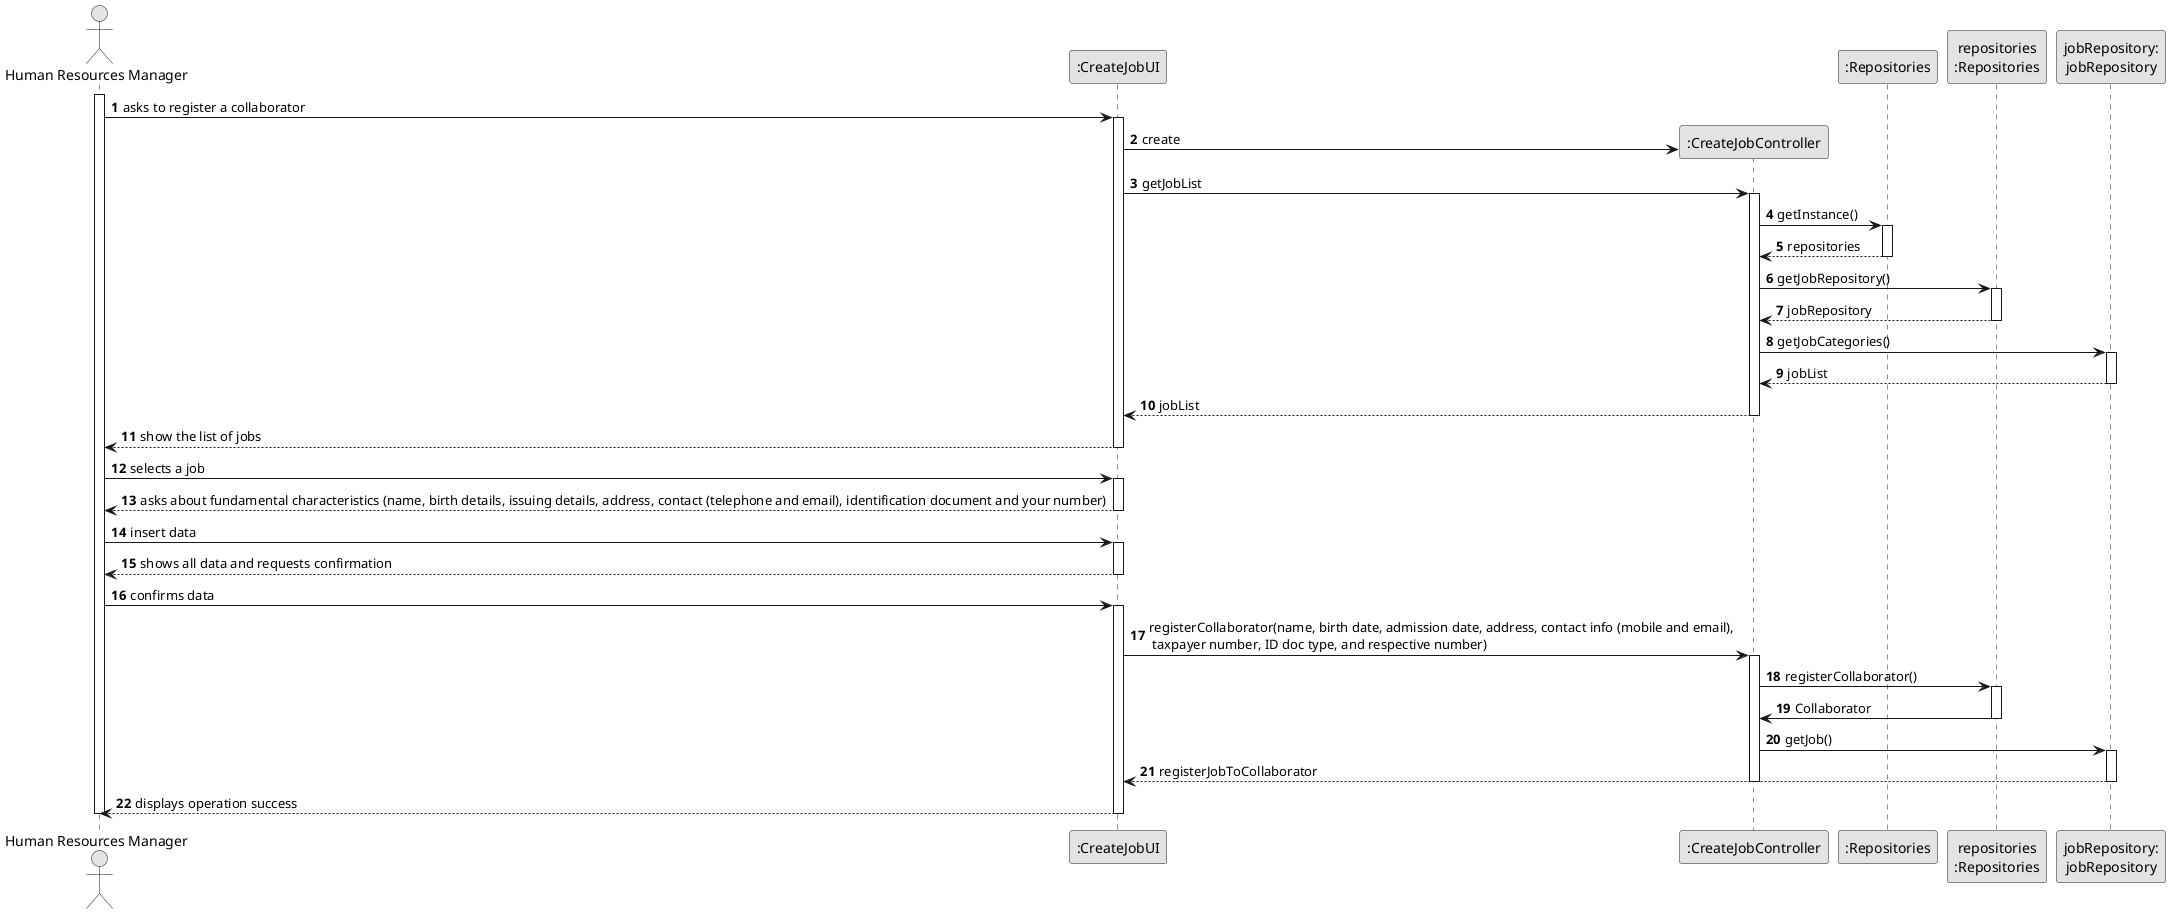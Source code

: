 @startuml
skinparam monochrome true
skinparam packageStyle rectangle
skinparam shadowing false

autonumber

'hide footbox
actor "Human Resources Manager" as ADM
participant ":CreateJobUI" as UI
participant ":CreateJobController" as CTRL
participant ":Repositories" as RepositorySingleton
participant "repositories\n:Repositories" as PLAT
participant "jobRepository:\njobRepository" as TaskCategoryRepository





activate ADM

        ADM -> UI : asks to register a collaborator

        activate UI

'            UI --> ADM : requests data (reference, description,  informal \n description, technical description, duration, cost)
            'create CTRL
            UI -> CTRL** : create

            UI -> CTRL : getJobList
            activate CTRL

                CTRL -> RepositorySingleton : getInstance()
                activate RepositorySingleton

                    RepositorySingleton --> CTRL: repositories
                deactivate RepositorySingleton

                CTRL -> PLAT : getJobRepository()
                activate PLAT

                    PLAT --> CTRL: jobRepository
                deactivate PLAT

                CTRL -> TaskCategoryRepository : getJobCategories()
                activate TaskCategoryRepository

                    TaskCategoryRepository --> CTRL : jobList
                deactivate TaskCategoryRepository

                CTRL --> UI : jobList
            deactivate CTRL

            UI --> ADM : show the list of jobs
        deactivate UI

    ADM -> UI : selects a job
    activate UI

        UI --> ADM : asks about fundamental characteristics (name, birth details, issuing details, address, contact (telephone and email), identification document and your number)
    deactivate UI

    ADM -> UI : insert data
    activate UI

        UI --> ADM : shows all data and requests confirmation
    deactivate UI

    ADM -> UI : confirms data
    activate UI

        UI -> CTRL : registerCollaborator(name, birth date, admission date, address, contact info (mobile and email), \n taxpayer number, ID doc type, and respective number)
        activate CTRL




                CTRL -> PLAT : registerCollaborator()
                activate PLAT

                    PLAT -> CTRL : Collaborator
                deactivate PLAT

                CTRL -> TaskCategoryRepository : getJob()
                activate TaskCategoryRepository

                    TaskCategoryRepository --> UI : registerJobToCollaborator
                deactivate TaskCategoryRepository






            deactivate CTRL

            deactivate CTRL
            UI --> ADM: displays operation success
    deactivate UI

deactivate ADM

@enduml